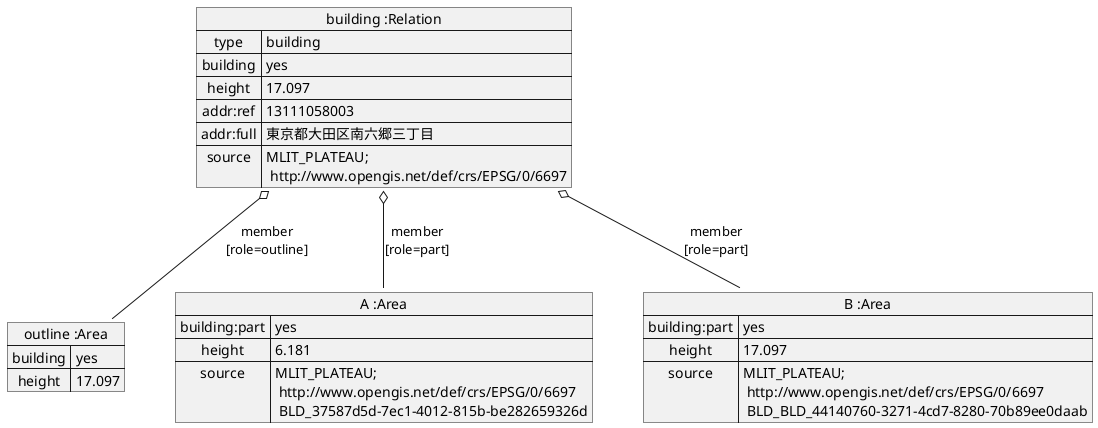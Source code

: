 @startuml
map "building :Relation" as building {
 type => building
 building => yes
 height => 17.097
 addr:ref => 13111058003
 addr:full => 東京都大田区南六郷三丁目
 source => MLIT_PLATEAU;\n http://www.opengis.net/def/crs/EPSG/0/6697
}

map "outline :Area" as outline {
 building => yes
 height => 17.097
}
map "A :Area" as A {
 building:part => yes
 height => 6.181
 source => MLIT_PLATEAU;\n http://www.opengis.net/def/crs/EPSG/0/6697\n BLD_37587d5d-7ec1-4012-815b-be282659326d
}
map "B :Area" as B {
 building:part => yes
 height => 17.097
 source => MLIT_PLATEAU;\n http://www.opengis.net/def/crs/EPSG/0/6697\n BLD_BLD_44140760-3271-4cd7-8280-70b89ee0daab
}

building o-- outline : member\n[role=outline]
building o-- A : member\n[role=part]
building o-- B : member\n[role=part]
@enduml
